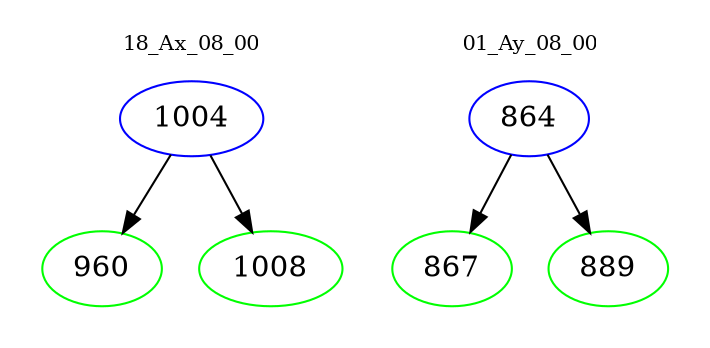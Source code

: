 digraph{
subgraph cluster_0 {
color = white
label = "18_Ax_08_00";
fontsize=10;
T0_1004 [label="1004", color="blue"]
T0_1004 -> T0_960 [color="black"]
T0_960 [label="960", color="green"]
T0_1004 -> T0_1008 [color="black"]
T0_1008 [label="1008", color="green"]
}
subgraph cluster_1 {
color = white
label = "01_Ay_08_00";
fontsize=10;
T1_864 [label="864", color="blue"]
T1_864 -> T1_867 [color="black"]
T1_867 [label="867", color="green"]
T1_864 -> T1_889 [color="black"]
T1_889 [label="889", color="green"]
}
}
